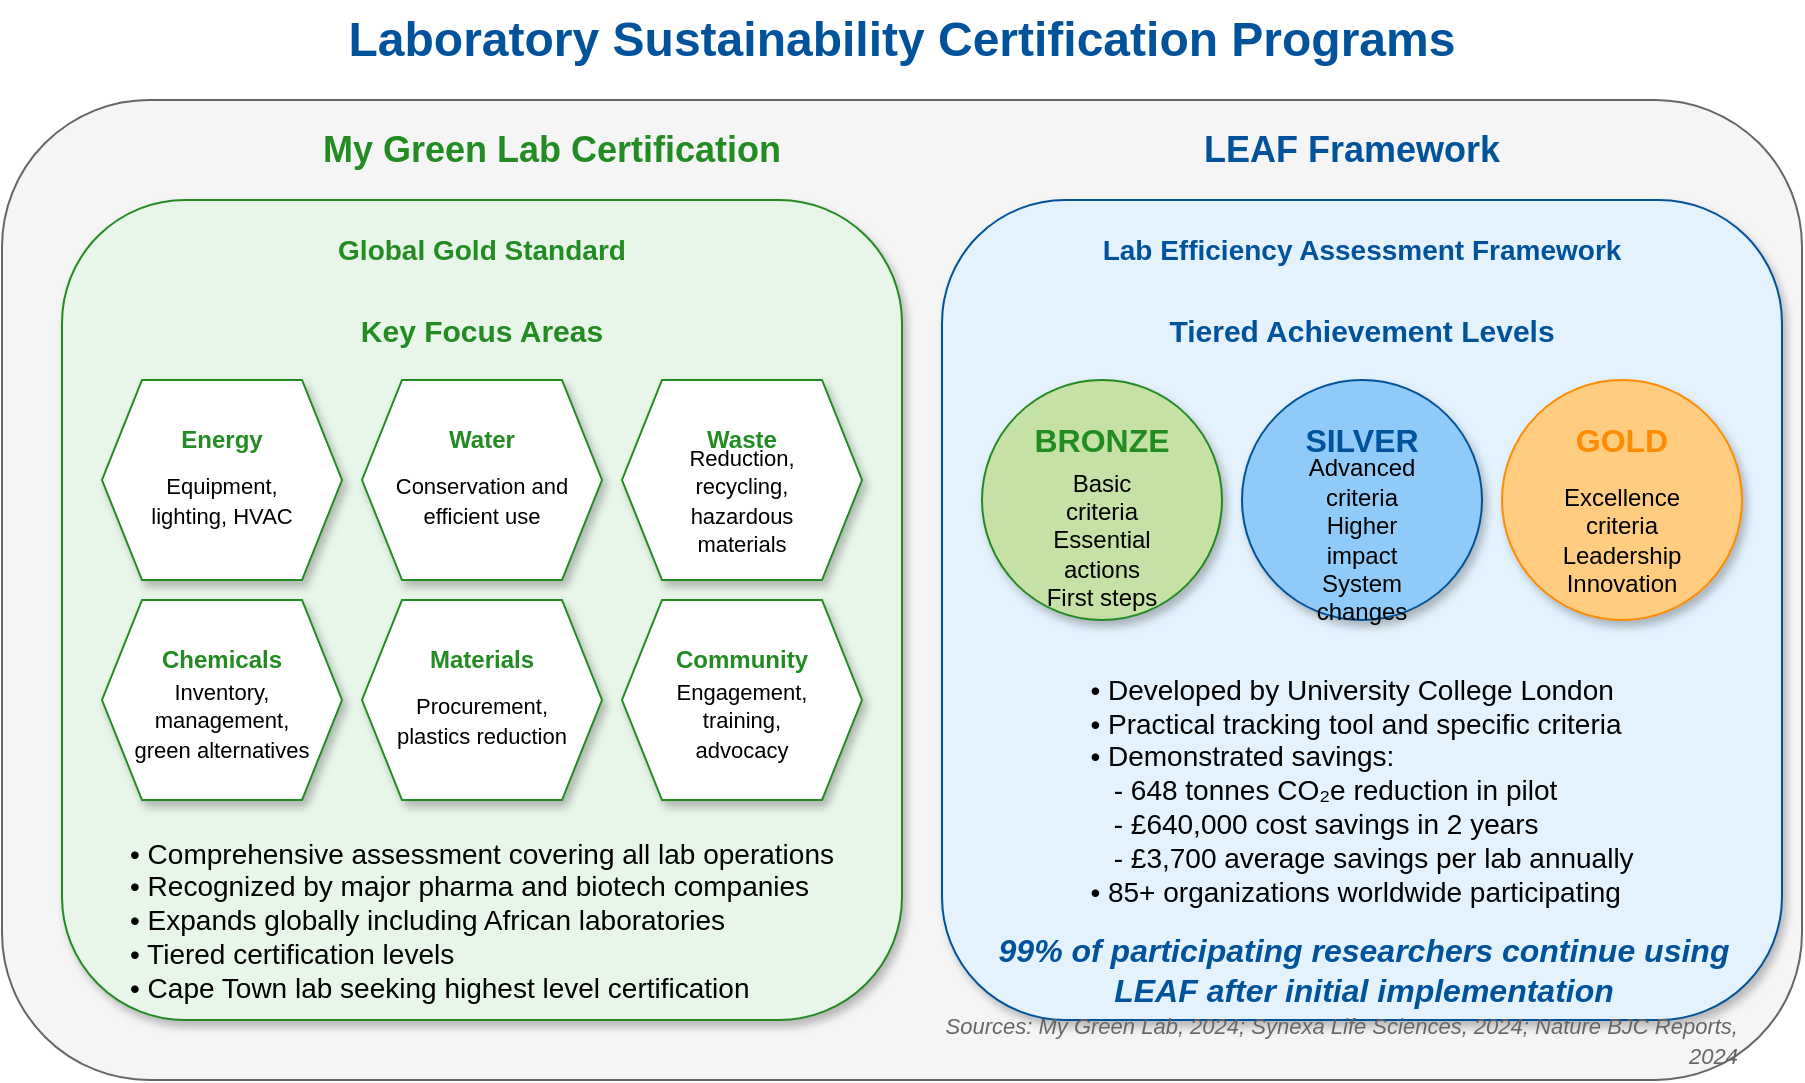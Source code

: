 <mxfile>
    <diagram name="Lab Sustainability Certifications" id="lab-certifications">
        <mxGraphModel dx="690" dy="428" grid="1" gridSize="10" guides="1" tooltips="1" connect="1" arrows="1" fold="1" page="1" pageScale="1" pageWidth="1100" pageHeight="850" math="0" shadow="0">
            <root>
                <mxCell id="0"/>
                <mxCell id="1" parent="0"/>
                <mxCell id="2" value="&lt;font style=&quot;font-size: 24px;&quot; face=&quot;Arial&quot;&gt;&lt;b&gt;Laboratory Sustainability Certification Programs&lt;/b&gt;&lt;/font&gt;" style="text;html=1;strokeColor=none;fillColor=none;align=center;verticalAlign=middle;whiteSpace=wrap;rounded=0;fontColor=#00539B;shadow=0;" vertex="1" parent="1">
                    <mxGeometry x="200" y="20" width="700" height="40" as="geometry"/>
                </mxCell>
                <mxCell id="3" value="" style="rounded=1;whiteSpace=wrap;html=1;fillColor=#F5F5F5;strokeColor=#666666;shadow=0;" vertex="1" parent="1">
                    <mxGeometry x="100" y="70" width="900" height="490" as="geometry"/>
                </mxCell>
                <mxCell id="4" value="&lt;font face=&quot;Arial&quot; style=&quot;font-size: 18px;&quot; color=&quot;#228b22&quot;&gt;&lt;b&gt;My Green Lab Certification&lt;/b&gt;&lt;/font&gt;" style="text;html=1;strokeColor=none;fillColor=none;align=center;verticalAlign=middle;whiteSpace=wrap;rounded=0;" vertex="1" parent="1">
                    <mxGeometry x="250" y="80" width="250" height="30" as="geometry"/>
                </mxCell>
                <mxCell id="5" value="&lt;font face=&quot;Arial&quot; style=&quot;font-size: 18px;&quot; color=&quot;#00539b&quot;&gt;&lt;b&gt;LEAF Framework&lt;/b&gt;&lt;/font&gt;" style="text;html=1;strokeColor=none;fillColor=none;align=center;verticalAlign=middle;whiteSpace=wrap;rounded=0;" vertex="1" parent="1">
                    <mxGeometry x="650" y="80" width="250" height="30" as="geometry"/>
                </mxCell>
                <mxCell id="6" value="" style="rounded=1;whiteSpace=wrap;html=1;fillColor=#E8F5E9;strokeColor=#228B22;shadow=1;" vertex="1" parent="1">
                    <mxGeometry x="130" y="120" width="420" height="410" as="geometry"/>
                </mxCell>
                <mxCell id="7" value="" style="rounded=1;whiteSpace=wrap;html=1;fillColor=#E3F2FD;strokeColor=#00539B;shadow=1;" vertex="1" parent="1">
                    <mxGeometry x="570" y="120" width="420" height="410" as="geometry"/>
                </mxCell>
                <mxCell id="8" value="&lt;font style=&quot;font-size: 14px;&quot; face=&quot;Arial&quot;&gt;&lt;b&gt;Global Gold Standard&lt;/b&gt;&lt;/font&gt;" style="text;html=1;strokeColor=none;fillColor=none;align=center;verticalAlign=middle;whiteSpace=wrap;rounded=0;fontColor=#228B22;" vertex="1" parent="1">
                    <mxGeometry x="200" y="130" width="280" height="30" as="geometry"/>
                </mxCell>
                <mxCell id="9" value="&lt;font style=&quot;font-size: 14px;&quot; face=&quot;Arial&quot;&gt;&lt;b&gt;Lab Efficiency Assessment Framework&lt;/b&gt;&lt;/font&gt;" style="text;html=1;strokeColor=none;fillColor=none;align=center;verticalAlign=middle;whiteSpace=wrap;rounded=0;fontColor=#00539B;" vertex="1" parent="1">
                    <mxGeometry x="640" y="130" width="280" height="30" as="geometry"/>
                </mxCell>
                <mxCell id="10" value="&lt;h3 style=&quot;font-family: Arial; font-size: 15px;&quot;&gt;&lt;font color=&quot;#228b22&quot;&gt;Key Focus Areas&lt;/font&gt;&lt;/h3&gt;" style="text;html=1;strokeColor=none;fillColor=none;align=center;verticalAlign=middle;whiteSpace=wrap;rounded=0;" vertex="1" parent="1">
                    <mxGeometry x="235" y="170" width="210" height="30" as="geometry"/>
                </mxCell>
                <mxCell id="11" value="&lt;h3 style=&quot;font-family: Arial; font-size: 15px;&quot;&gt;&lt;font color=&quot;#00539b&quot;&gt;Tiered Achievement Levels&lt;/font&gt;&lt;/h3&gt;" style="text;html=1;strokeColor=none;fillColor=none;align=center;verticalAlign=middle;whiteSpace=wrap;rounded=0;" vertex="1" parent="1">
                    <mxGeometry x="675" y="170" width="210" height="30" as="geometry"/>
                </mxCell>
                <mxCell id="12" value="" style="shape=hexagon;perimeter=hexagonPerimeter2;whiteSpace=wrap;html=1;fixedSize=1;fillColor=#FFFFFF;strokeColor=#228B22;shadow=1;" vertex="1" parent="1">
                    <mxGeometry x="150" y="210" width="120" height="100" as="geometry"/>
                </mxCell>
                <mxCell id="13" value="&lt;font face=&quot;Arial&quot;&gt;&lt;b&gt;Energy&lt;/b&gt;&lt;/font&gt;" style="text;html=1;strokeColor=none;fillColor=none;align=center;verticalAlign=middle;whiteSpace=wrap;rounded=0;fontColor=#228B22;" vertex="1" parent="1">
                    <mxGeometry x="180" y="225" width="60" height="30" as="geometry"/>
                </mxCell>
                <mxCell id="14" value="&lt;font style=&quot;font-size: 11px;&quot; face=&quot;Arial&quot;&gt;Equipment, lighting, HVAC&lt;/font&gt;" style="text;html=1;strokeColor=none;fillColor=none;align=center;verticalAlign=middle;whiteSpace=wrap;rounded=0;" vertex="1" parent="1">
                    <mxGeometry x="165" y="255" width="90" height="30" as="geometry"/>
                </mxCell>
                <mxCell id="15" value="" style="shape=hexagon;perimeter=hexagonPerimeter2;whiteSpace=wrap;html=1;fixedSize=1;fillColor=#FFFFFF;strokeColor=#228B22;shadow=1;" vertex="1" parent="1">
                    <mxGeometry x="280" y="210" width="120" height="100" as="geometry"/>
                </mxCell>
                <mxCell id="16" value="&lt;font face=&quot;Arial&quot;&gt;&lt;b&gt;Water&lt;/b&gt;&lt;/font&gt;" style="text;html=1;strokeColor=none;fillColor=none;align=center;verticalAlign=middle;whiteSpace=wrap;rounded=0;fontColor=#228B22;" vertex="1" parent="1">
                    <mxGeometry x="310" y="225" width="60" height="30" as="geometry"/>
                </mxCell>
                <mxCell id="17" value="&lt;font style=&quot;font-size: 11px;&quot; face=&quot;Arial&quot;&gt;Conservation and efficient use&lt;/font&gt;" style="text;html=1;strokeColor=none;fillColor=none;align=center;verticalAlign=middle;whiteSpace=wrap;rounded=0;" vertex="1" parent="1">
                    <mxGeometry x="295" y="255" width="90" height="30" as="geometry"/>
                </mxCell>
                <mxCell id="18" value="" style="shape=hexagon;perimeter=hexagonPerimeter2;whiteSpace=wrap;html=1;fixedSize=1;fillColor=#FFFFFF;strokeColor=#228B22;shadow=1;" vertex="1" parent="1">
                    <mxGeometry x="410" y="210" width="120" height="100" as="geometry"/>
                </mxCell>
                <mxCell id="19" value="&lt;font face=&quot;Arial&quot;&gt;&lt;b&gt;Waste&lt;/b&gt;&lt;/font&gt;" style="text;html=1;strokeColor=none;fillColor=none;align=center;verticalAlign=middle;whiteSpace=wrap;rounded=0;fontColor=#228B22;" vertex="1" parent="1">
                    <mxGeometry x="440" y="225" width="60" height="30" as="geometry"/>
                </mxCell>
                <mxCell id="20" value="&lt;font style=&quot;font-size: 11px;&quot; face=&quot;Arial&quot;&gt;Reduction, recycling, hazardous materials&lt;/font&gt;" style="text;html=1;strokeColor=none;fillColor=none;align=center;verticalAlign=middle;whiteSpace=wrap;rounded=0;" vertex="1" parent="1">
                    <mxGeometry x="425" y="255" width="90" height="30" as="geometry"/>
                </mxCell>
                <mxCell id="21" value="" style="shape=hexagon;perimeter=hexagonPerimeter2;whiteSpace=wrap;html=1;fixedSize=1;fillColor=#FFFFFF;strokeColor=#228B22;shadow=1;" vertex="1" parent="1">
                    <mxGeometry x="150" y="320" width="120" height="100" as="geometry"/>
                </mxCell>
                <mxCell id="22" value="&lt;font face=&quot;Arial&quot;&gt;&lt;b&gt;Chemicals&lt;/b&gt;&lt;/font&gt;" style="text;html=1;strokeColor=none;fillColor=none;align=center;verticalAlign=middle;whiteSpace=wrap;rounded=0;fontColor=#228B22;" vertex="1" parent="1">
                    <mxGeometry x="180" y="335" width="60" height="30" as="geometry"/>
                </mxCell>
                <mxCell id="23" value="&lt;font style=&quot;font-size: 11px;&quot; face=&quot;Arial&quot;&gt;Inventory, management, green alternatives&lt;/font&gt;" style="text;html=1;strokeColor=none;fillColor=none;align=center;verticalAlign=middle;whiteSpace=wrap;rounded=0;" vertex="1" parent="1">
                    <mxGeometry x="165" y="365" width="90" height="30" as="geometry"/>
                </mxCell>
                <mxCell id="24" value="" style="shape=hexagon;perimeter=hexagonPerimeter2;whiteSpace=wrap;html=1;fixedSize=1;fillColor=#FFFFFF;strokeColor=#228B22;shadow=1;" vertex="1" parent="1">
                    <mxGeometry x="280" y="320" width="120" height="100" as="geometry"/>
                </mxCell>
                <mxCell id="25" value="&lt;font face=&quot;Arial&quot;&gt;&lt;b&gt;Materials&lt;/b&gt;&lt;/font&gt;" style="text;html=1;strokeColor=none;fillColor=none;align=center;verticalAlign=middle;whiteSpace=wrap;rounded=0;fontColor=#228B22;" vertex="1" parent="1">
                    <mxGeometry x="310" y="335" width="60" height="30" as="geometry"/>
                </mxCell>
                <mxCell id="26" value="&lt;font style=&quot;font-size: 11px;&quot; face=&quot;Arial&quot;&gt;Procurement, plastics reduction&lt;/font&gt;" style="text;html=1;strokeColor=none;fillColor=none;align=center;verticalAlign=middle;whiteSpace=wrap;rounded=0;" vertex="1" parent="1">
                    <mxGeometry x="295" y="365" width="90" height="30" as="geometry"/>
                </mxCell>
                <mxCell id="27" value="" style="shape=hexagon;perimeter=hexagonPerimeter2;whiteSpace=wrap;html=1;fixedSize=1;fillColor=#FFFFFF;strokeColor=#228B22;shadow=1;" vertex="1" parent="1">
                    <mxGeometry x="410" y="320" width="120" height="100" as="geometry"/>
                </mxCell>
                <mxCell id="28" value="&lt;font face=&quot;Arial&quot;&gt;&lt;b&gt;Community&lt;/b&gt;&lt;/font&gt;" style="text;html=1;strokeColor=none;fillColor=none;align=center;verticalAlign=middle;whiteSpace=wrap;rounded=0;fontColor=#228B22;" vertex="1" parent="1">
                    <mxGeometry x="440" y="335" width="60" height="30" as="geometry"/>
                </mxCell>
                <mxCell id="29" value="&lt;font style=&quot;font-size: 11px;&quot; face=&quot;Arial&quot;&gt;Engagement, training, advocacy&lt;/font&gt;" style="text;html=1;strokeColor=none;fillColor=none;align=center;verticalAlign=middle;whiteSpace=wrap;rounded=0;" vertex="1" parent="1">
                    <mxGeometry x="425" y="365" width="90" height="30" as="geometry"/>
                </mxCell>
                <mxCell id="30" value="&lt;div style=&quot;text-align: left;&quot;&gt;&lt;span style=&quot;font-family: Arial; font-size: 14px; background-color: initial;&quot;&gt;• Comprehensive assessment covering all lab operations&lt;/span&gt;&lt;/div&gt;&lt;div style=&quot;text-align: left;&quot;&gt;&lt;span style=&quot;font-family: Arial; font-size: 14px; background-color: initial;&quot;&gt;• Recognized by major pharma and biotech companies&lt;/span&gt;&lt;/div&gt;&lt;div style=&quot;text-align: left;&quot;&gt;&lt;span style=&quot;font-family: Arial; font-size: 14px; background-color: initial;&quot;&gt;• Expands globally including African laboratories&lt;/span&gt;&lt;/div&gt;&lt;div style=&quot;text-align: left;&quot;&gt;&lt;span style=&quot;font-family: Arial; font-size: 14px; background-color: initial;&quot;&gt;• Tiered certification levels&lt;/span&gt;&lt;/div&gt;&lt;div style=&quot;text-align: left;&quot;&gt;&lt;span style=&quot;font-family: Arial; font-size: 14px; background-color: initial;&quot;&gt;• Cape Town lab seeking highest level certification&lt;/span&gt;&lt;/div&gt;" style="text;html=1;strokeColor=none;fillColor=none;align=center;verticalAlign=middle;whiteSpace=wrap;rounded=0;" vertex="1" parent="1">
                    <mxGeometry x="150" y="440" width="380" height="80" as="geometry"/>
                </mxCell>
                <mxCell id="31" value="" style="ellipse;whiteSpace=wrap;html=1;aspect=fixed;fillColor=#C5E1A5;strokeColor=#228B22;shadow=1;" vertex="1" parent="1">
                    <mxGeometry x="590" y="210" width="120" height="120" as="geometry"/>
                </mxCell>
                <mxCell id="32" value="" style="ellipse;whiteSpace=wrap;html=1;aspect=fixed;fillColor=#90CAF9;strokeColor=#00539B;shadow=1;" vertex="1" parent="1">
                    <mxGeometry x="720" y="210" width="120" height="120" as="geometry"/>
                </mxCell>
                <mxCell id="33" value="" style="ellipse;whiteSpace=wrap;html=1;aspect=fixed;fillColor=#FFCC80;strokeColor=#FF8C00;shadow=1;" vertex="1" parent="1">
                    <mxGeometry x="850" y="210" width="120" height="120" as="geometry"/>
                </mxCell>
                <mxCell id="34" value="&lt;font face=&quot;Arial&quot; style=&quot;font-size: 16px;&quot; color=&quot;#228b22&quot;&gt;&lt;b&gt;BRONZE&lt;/b&gt;&lt;/font&gt;" style="text;html=1;strokeColor=none;fillColor=none;align=center;verticalAlign=middle;whiteSpace=wrap;rounded=0;" vertex="1" parent="1">
                    <mxGeometry x="620" y="225" width="60" height="30" as="geometry"/>
                </mxCell>
                <mxCell id="35" value="&lt;font face=&quot;Arial&quot; style=&quot;font-size: 16px;&quot; color=&quot;#00539b&quot;&gt;&lt;b&gt;SILVER&lt;/b&gt;&lt;/font&gt;" style="text;html=1;strokeColor=none;fillColor=none;align=center;verticalAlign=middle;whiteSpace=wrap;rounded=0;" vertex="1" parent="1">
                    <mxGeometry x="750" y="225" width="60" height="30" as="geometry"/>
                </mxCell>
                <mxCell id="36" value="&lt;font face=&quot;Arial&quot; style=&quot;font-size: 16px;&quot; color=&quot;#ff8c00&quot;&gt;&lt;b&gt;GOLD&lt;/b&gt;&lt;/font&gt;" style="text;html=1;strokeColor=none;fillColor=none;align=center;verticalAlign=middle;whiteSpace=wrap;rounded=0;" vertex="1" parent="1">
                    <mxGeometry x="880" y="225" width="60" height="30" as="geometry"/>
                </mxCell>
                <mxCell id="37" value="&lt;font style=&quot;font-size: 12px;&quot; face=&quot;Arial&quot;&gt;Basic criteria&lt;br&gt;Essential actions&lt;br&gt;First steps&lt;/font&gt;" style="text;html=1;strokeColor=none;fillColor=none;align=center;verticalAlign=middle;whiteSpace=wrap;rounded=0;" vertex="1" parent="1">
                    <mxGeometry x="620" y="265" width="60" height="50" as="geometry"/>
                </mxCell>
                <mxCell id="38" value="&lt;font style=&quot;font-size: 12px;&quot; face=&quot;Arial&quot;&gt;Advanced criteria&lt;br&gt;Higher impact&lt;br&gt;System changes&lt;/font&gt;" style="text;html=1;strokeColor=none;fillColor=none;align=center;verticalAlign=middle;whiteSpace=wrap;rounded=0;" vertex="1" parent="1">
                    <mxGeometry x="750" y="265" width="60" height="50" as="geometry"/>
                </mxCell>
                <mxCell id="39" value="&lt;font style=&quot;font-size: 12px;&quot; face=&quot;Arial&quot;&gt;Excellence criteria&lt;br&gt;Leadership&lt;br&gt;Innovation&lt;/font&gt;" style="text;html=1;strokeColor=none;fillColor=none;align=center;verticalAlign=middle;whiteSpace=wrap;rounded=0;" vertex="1" parent="1">
                    <mxGeometry x="880" y="265" width="60" height="50" as="geometry"/>
                </mxCell>
                <mxCell id="40" value="&lt;div style=&quot;text-align: left;&quot;&gt;&lt;span style=&quot;background-color: initial; font-family: Arial; font-size: 14px;&quot;&gt;• Developed by University College London&lt;/span&gt;&lt;/div&gt;&lt;div style=&quot;text-align: left;&quot;&gt;&lt;span style=&quot;background-color: initial; font-family: Arial; font-size: 14px;&quot;&gt;• Practical tracking tool and specific criteria&lt;/span&gt;&lt;/div&gt;&lt;div style=&quot;text-align: left;&quot;&gt;&lt;span style=&quot;background-color: initial; font-family: Arial; font-size: 14px;&quot;&gt;• Demonstrated savings:&lt;/span&gt;&lt;/div&gt;&lt;div style=&quot;text-align: left;&quot;&gt;&lt;span style=&quot;background-color: initial; font-family: Arial; font-size: 14px;&quot;&gt;&amp;nbsp; &amp;nbsp;- 648 tonnes CO₂e reduction in pilot&lt;/span&gt;&lt;/div&gt;&lt;div style=&quot;text-align: left;&quot;&gt;&lt;span style=&quot;background-color: initial; font-family: Arial; font-size: 14px;&quot;&gt;&amp;nbsp; &amp;nbsp;- £640,000 cost savings in 2 years&lt;/span&gt;&lt;/div&gt;&lt;div style=&quot;text-align: left;&quot;&gt;&lt;span style=&quot;background-color: initial; font-family: Arial; font-size: 14px;&quot;&gt;&amp;nbsp; &amp;nbsp;- £3,700 average savings per lab annually&lt;/span&gt;&lt;/div&gt;&lt;div style=&quot;text-align: left;&quot;&gt;&lt;span style=&quot;background-color: initial; font-family: Arial; font-size: 14px;&quot;&gt;• 85+ organizations worldwide participating&lt;/span&gt;&lt;/div&gt;" style="text;html=1;strokeColor=none;fillColor=none;align=center;verticalAlign=middle;whiteSpace=wrap;rounded=0;" vertex="1" parent="1">
                    <mxGeometry x="590" y="340" width="380" height="150" as="geometry"/>
                </mxCell>
                <mxCell id="41" value="&lt;h3 style=&quot;font-family: Arial; text-align: center;&quot;&gt;&lt;font style=&quot;font-size: 16px;&quot; color=&quot;#00539b&quot;&gt;&lt;i&gt;99% of participating researchers continue using LEAF after initial implementation&lt;/i&gt;&lt;/font&gt;&lt;/h3&gt;" style="text;html=1;strokeColor=none;fillColor=none;align=left;verticalAlign=middle;whiteSpace=wrap;rounded=0;" vertex="1" parent="1">
                    <mxGeometry x="590" y="490" width="380" height="30" as="geometry"/>
                </mxCell>
                <mxCell id="42" value="&lt;font face=&quot;Arial&quot; color=&quot;#666666&quot; style=&quot;font-size: 11px;&quot;&gt;Sources: My Green Lab, 2024; Synexa Life Sciences, 2024; Nature BJC Reports, 2024&lt;/font&gt;" style="text;html=1;strokeColor=none;fillColor=none;align=right;verticalAlign=middle;whiteSpace=wrap;rounded=0;fontStyle=2" vertex="1" parent="1">
                    <mxGeometry x="570" y="530" width="400" height="20" as="geometry"/>
                </mxCell>
            </root>
        </mxGraphModel>
    </diagram>
</mxfile>
